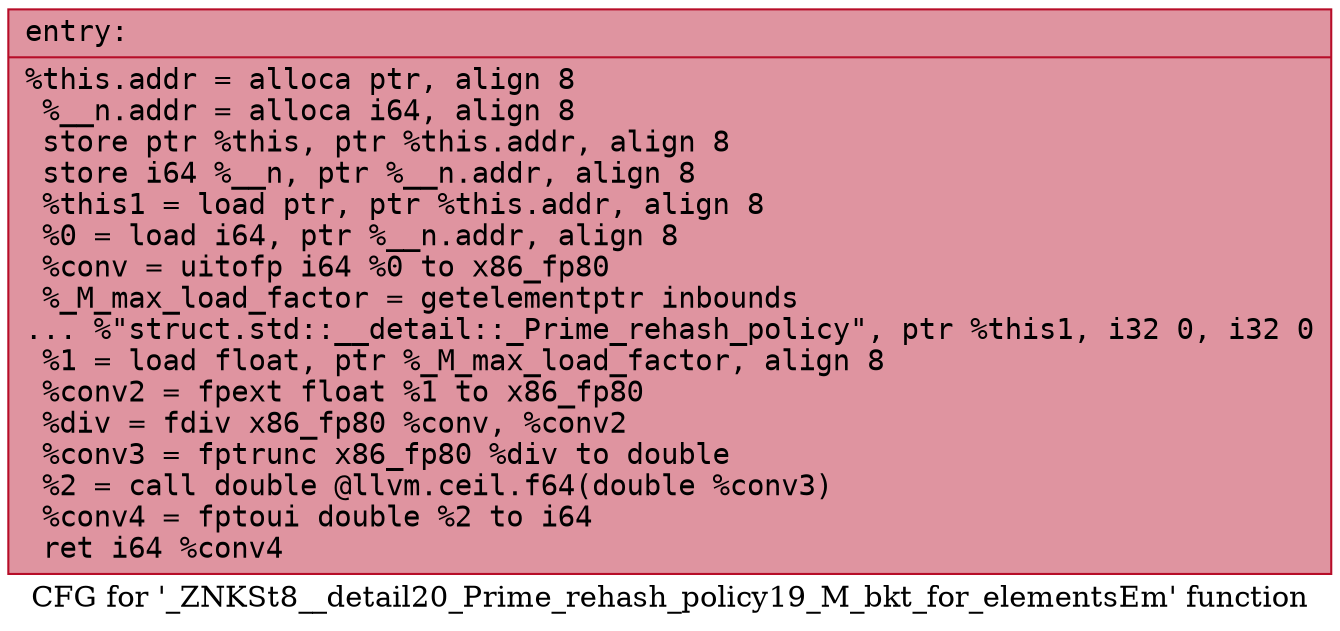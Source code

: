 digraph "CFG for '_ZNKSt8__detail20_Prime_rehash_policy19_M_bkt_for_elementsEm' function" {
	label="CFG for '_ZNKSt8__detail20_Prime_rehash_policy19_M_bkt_for_elementsEm' function";

	Node0x556bfe9baef0 [shape=record,color="#b70d28ff", style=filled, fillcolor="#b70d2870" fontname="Courier",label="{entry:\l|  %this.addr = alloca ptr, align 8\l  %__n.addr = alloca i64, align 8\l  store ptr %this, ptr %this.addr, align 8\l  store i64 %__n, ptr %__n.addr, align 8\l  %this1 = load ptr, ptr %this.addr, align 8\l  %0 = load i64, ptr %__n.addr, align 8\l  %conv = uitofp i64 %0 to x86_fp80\l  %_M_max_load_factor = getelementptr inbounds\l... %\"struct.std::__detail::_Prime_rehash_policy\", ptr %this1, i32 0, i32 0\l  %1 = load float, ptr %_M_max_load_factor, align 8\l  %conv2 = fpext float %1 to x86_fp80\l  %div = fdiv x86_fp80 %conv, %conv2\l  %conv3 = fptrunc x86_fp80 %div to double\l  %2 = call double @llvm.ceil.f64(double %conv3)\l  %conv4 = fptoui double %2 to i64\l  ret i64 %conv4\l}"];
}
